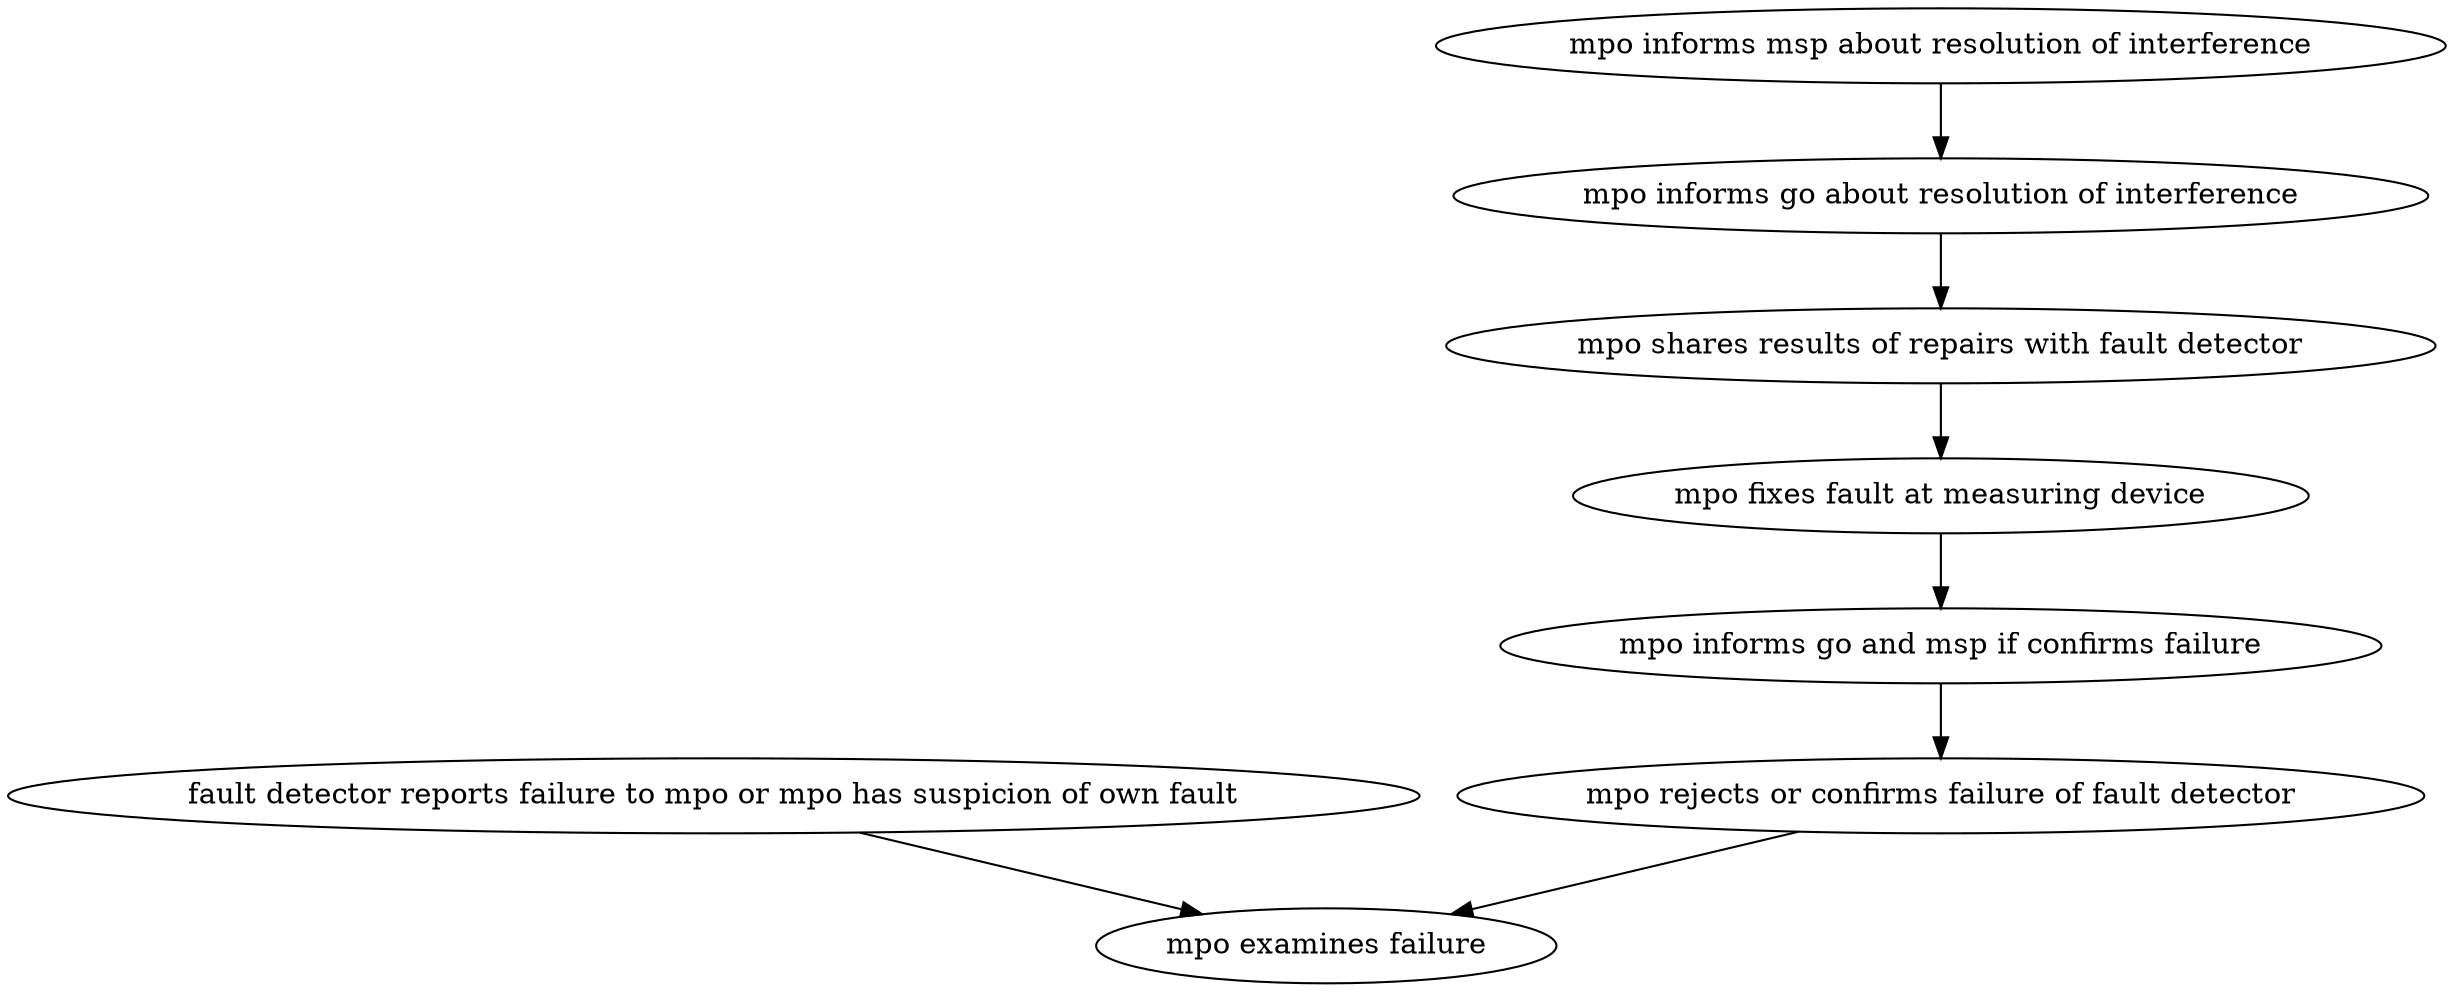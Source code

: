 strict digraph "doc-10.10" {
	graph [name="doc-10.10"];
	"fault detector reports failure to mpo or mpo has suspicion of own fault"	[attrs="{'type': 'Activity', 'label': 'fault detector reports failure to mpo or mpo has suspicion of own fault'}"];
	"mpo examines failure"	[attrs="{'type': 'Activity', 'label': 'mpo examines failure'}"];
	"fault detector reports failure to mpo or mpo has suspicion of own fault" -> "mpo examines failure"	[attrs="{'type': 'flow', 'label': 'flow'}"];
	"mpo rejects or confirms failure of fault detector"	[attrs="{'type': 'Activity', 'label': 'mpo rejects or confirms failure of fault detector'}"];
	"mpo rejects or confirms failure of fault detector" -> "mpo examines failure"	[attrs="{'type': 'flow', 'label': 'flow'}"];
	"mpo informs go and msp if confirms failure"	[attrs="{'type': 'Activity', 'label': 'mpo informs go and msp if confirms failure'}"];
	"mpo informs go and msp if confirms failure" -> "mpo rejects or confirms failure of fault detector"	[attrs="{'type': 'flow', 'label': 'flow'}"];
	"mpo fixes fault at measuring device"	[attrs="{'type': 'Activity', 'label': 'mpo fixes fault at measuring device'}"];
	"mpo fixes fault at measuring device" -> "mpo informs go and msp if confirms failure"	[attrs="{'type': 'flow', 'label': 'flow'}"];
	"mpo shares results of repairs with fault detector"	[attrs="{'type': 'Activity', 'label': 'mpo shares results of repairs with fault detector'}"];
	"mpo shares results of repairs with fault detector" -> "mpo fixes fault at measuring device"	[attrs="{'type': 'flow', 'label': 'flow'}"];
	"mpo informs go about resolution of interference"	[attrs="{'type': 'Activity', 'label': 'mpo informs go about resolution of interference'}"];
	"mpo informs go about resolution of interference" -> "mpo shares results of repairs with fault detector"	[attrs="{'type': 'flow', 'label': 'flow'}"];
	"mpo informs msp about resolution of interference"	[attrs="{'type': 'Activity', 'label': 'mpo informs msp about resolution of interference'}"];
	"mpo informs msp about resolution of interference" -> "mpo informs go about resolution of interference"	[attrs="{'type': 'flow', 'label': 'flow'}"];
}
